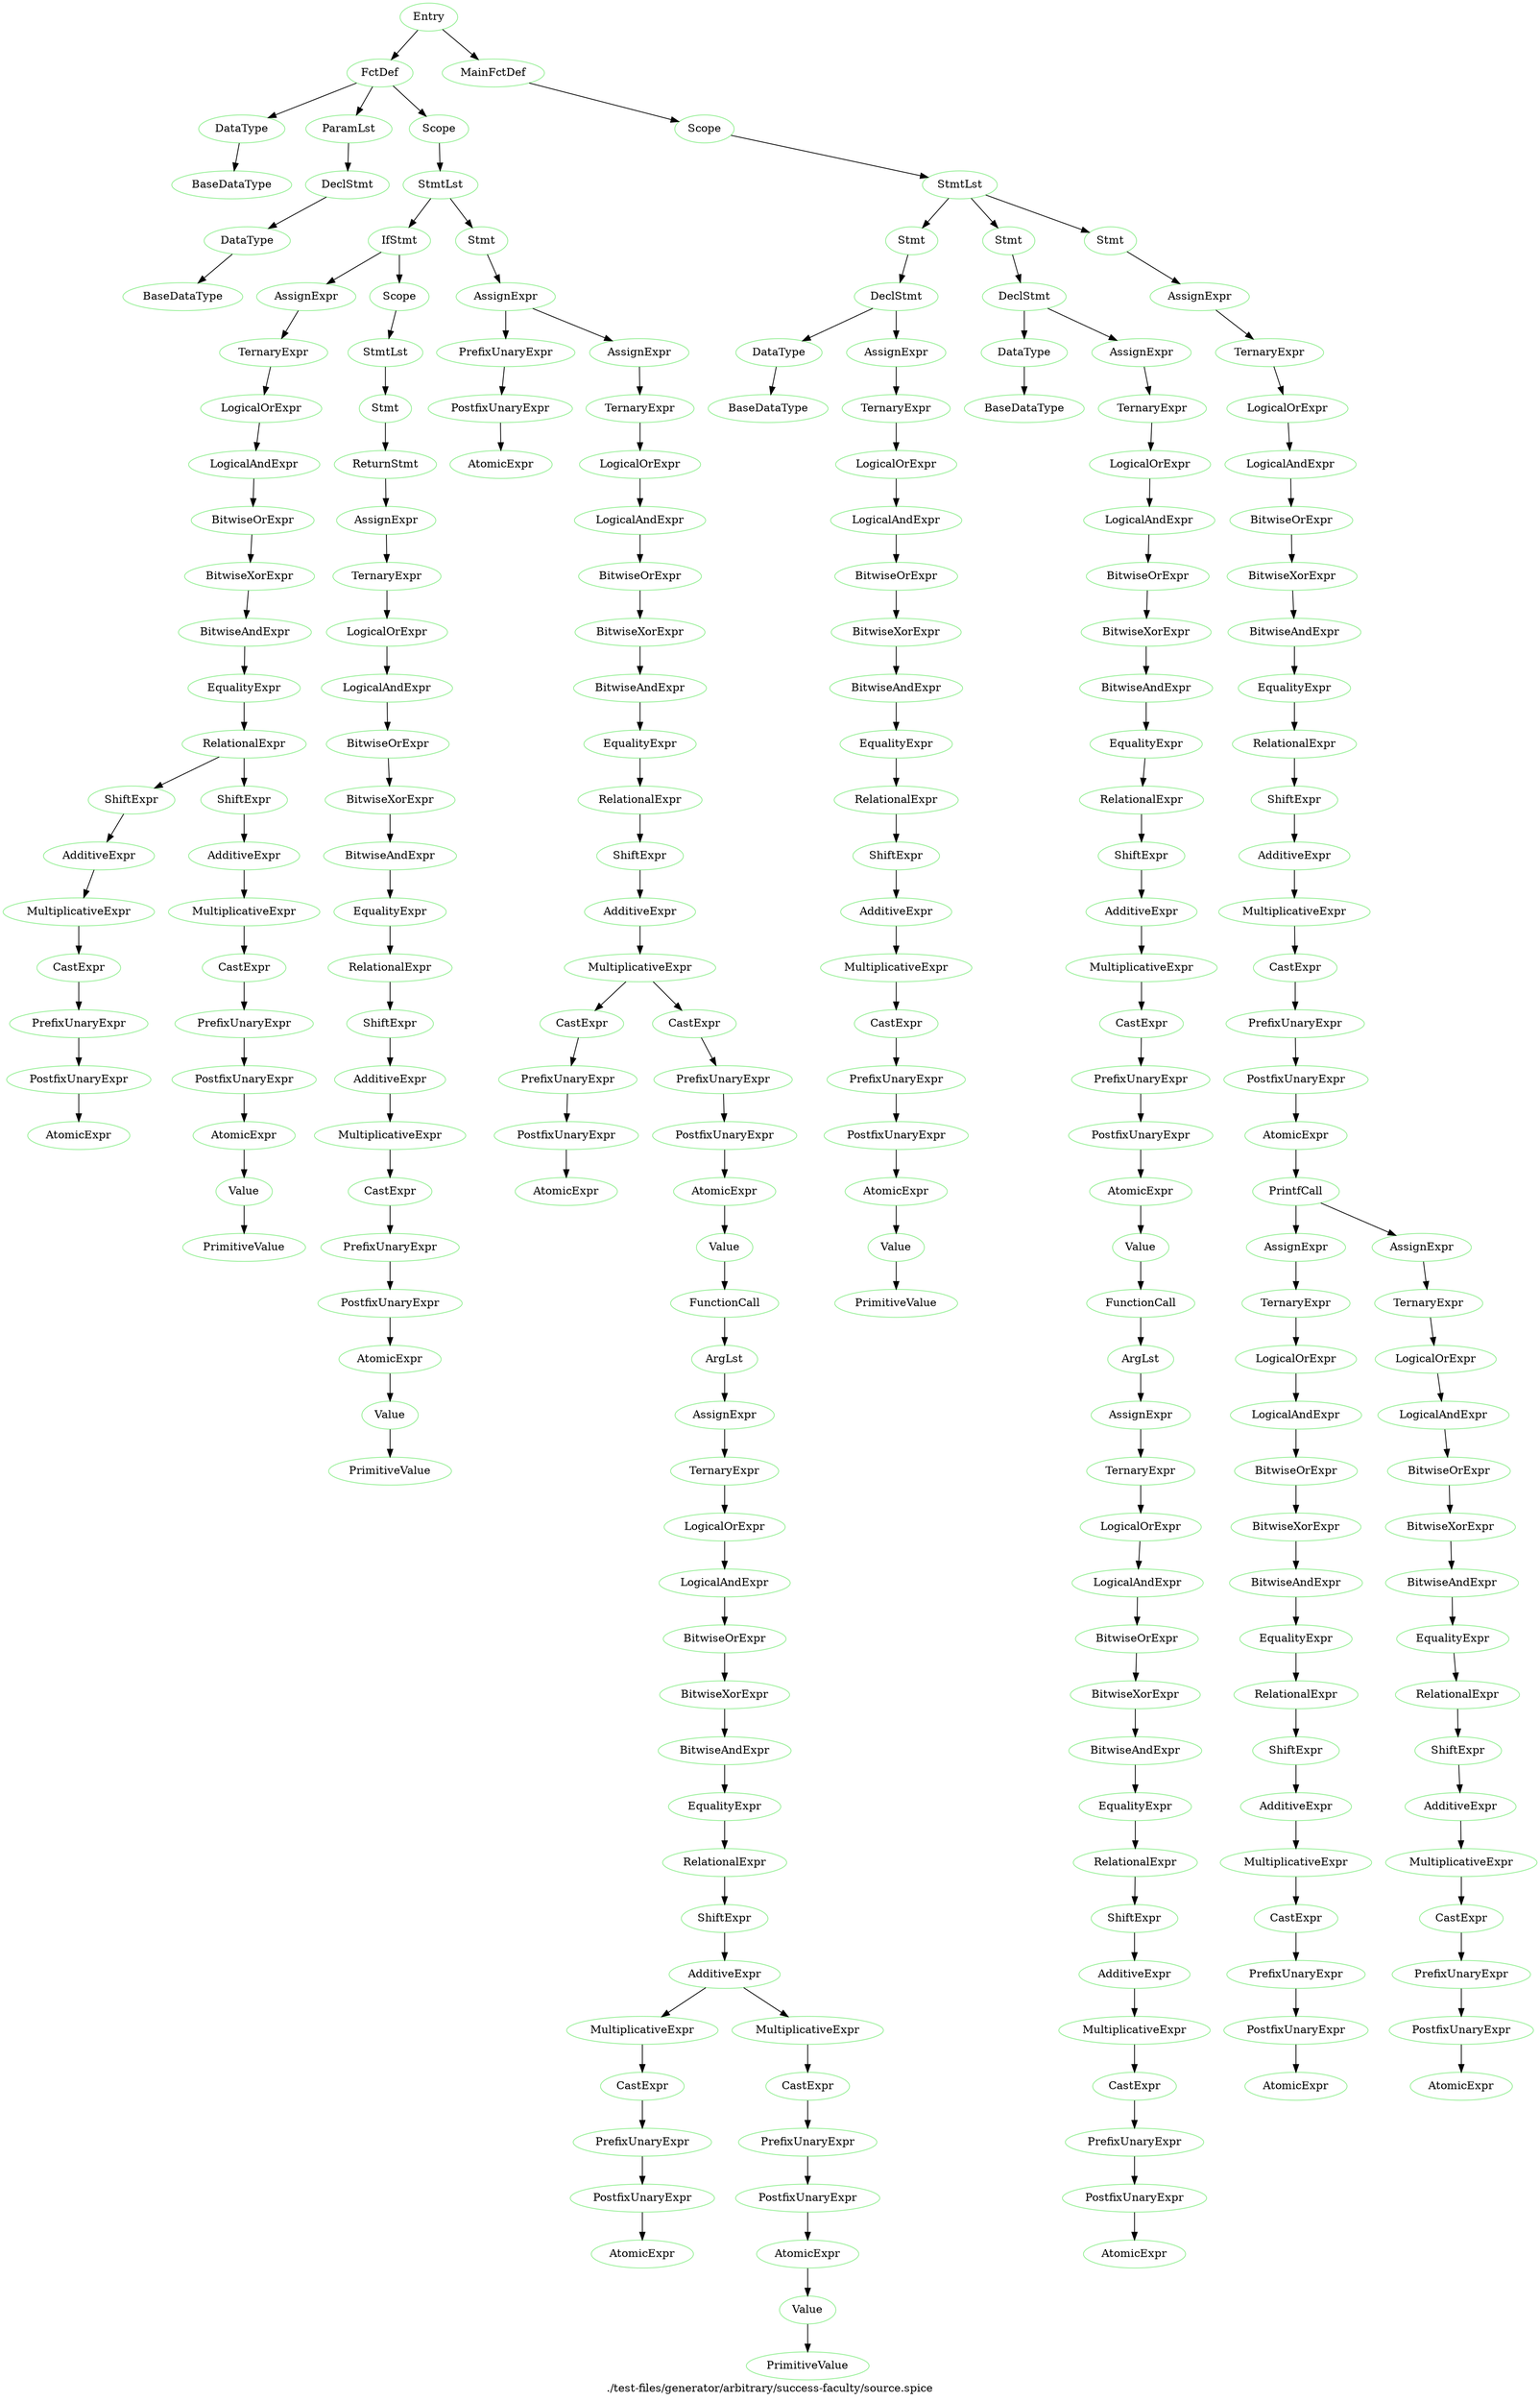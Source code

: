 digraph {
 rankdir="TB";
 label="./test-files/generator/arbitrary/success-faculty/source.spice";
 L1C1_Entry [color="lightgreen",label="Entry"];
 L1C1_FctDef [color="lightgreen",label="FctDef"];
 L1C1_Entry -> L1C1_FctDef;
 L1C3_DataType [color="lightgreen",label="DataType"];
 L1C1_FctDef -> L1C3_DataType;
 L1C3_BaseDataType [color="lightgreen",label="BaseDataType"];
 L1C3_DataType -> L1C3_BaseDataType;
 L1C16_ParamLst [color="lightgreen",label="ParamLst"];
 L1C1_FctDef -> L1C16_ParamLst;
 L1C16_DeclStmt [color="lightgreen",label="DeclStmt"];
 L1C16_ParamLst -> L1C16_DeclStmt;
 L1C16_DataType [color="lightgreen",label="DataType"];
 L1C16_DeclStmt -> L1C16_DataType;
 L1C16_BaseDataType [color="lightgreen",label="BaseDataType"];
 L1C16_DataType -> L1C16_BaseDataType;
 L1C27_Scope [color="lightgreen",label="Scope"];
 L1C1_FctDef -> L1C27_Scope;
 L2C5_StmtLst [color="lightgreen",label="StmtLst"];
 L1C27_Scope -> L2C5_StmtLst;
 L2C5_IfStmt [color="lightgreen",label="IfStmt"];
 L2C5_StmtLst -> L2C5_IfStmt;
 L2C8_AssignExpr [color="lightgreen",label="AssignExpr"];
 L2C5_IfStmt -> L2C8_AssignExpr;
 L2C8_TernaryExpr [color="lightgreen",label="TernaryExpr"];
 L2C8_AssignExpr -> L2C8_TernaryExpr;
 L2C8_LogicalOrExpr [color="lightgreen",label="LogicalOrExpr"];
 L2C8_TernaryExpr -> L2C8_LogicalOrExpr;
 L2C8_LogicalAndExpr [color="lightgreen",label="LogicalAndExpr"];
 L2C8_LogicalOrExpr -> L2C8_LogicalAndExpr;
 L2C8_BitwiseOrExpr [color="lightgreen",label="BitwiseOrExpr"];
 L2C8_LogicalAndExpr -> L2C8_BitwiseOrExpr;
 L2C8_BitwiseXorExpr [color="lightgreen",label="BitwiseXorExpr"];
 L2C8_BitwiseOrExpr -> L2C8_BitwiseXorExpr;
 L2C8_BitwiseAndExpr [color="lightgreen",label="BitwiseAndExpr"];
 L2C8_BitwiseXorExpr -> L2C8_BitwiseAndExpr;
 L2C8_EqualityExpr [color="lightgreen",label="EqualityExpr"];
 L2C8_BitwiseAndExpr -> L2C8_EqualityExpr;
 L2C8_RelationalExpr [color="lightgreen",label="RelationalExpr"];
 L2C8_EqualityExpr -> L2C8_RelationalExpr;
 L2C8_ShiftExpr [color="lightgreen",label="ShiftExpr"];
 L2C8_RelationalExpr -> L2C8_ShiftExpr;
 L2C8_AdditiveExpr [color="lightgreen",label="AdditiveExpr"];
 L2C8_ShiftExpr -> L2C8_AdditiveExpr;
 L2C8_MultiplicativeExpr [color="lightgreen",label="MultiplicativeExpr"];
 L2C8_AdditiveExpr -> L2C8_MultiplicativeExpr;
 L2C8_CastExpr [color="lightgreen",label="CastExpr"];
 L2C8_MultiplicativeExpr -> L2C8_CastExpr;
 L2C8_PrefixUnaryExpr [color="lightgreen",label="PrefixUnaryExpr"];
 L2C8_CastExpr -> L2C8_PrefixUnaryExpr;
 L2C8_PostfixUnaryExpr [color="lightgreen",label="PostfixUnaryExpr"];
 L2C8_PrefixUnaryExpr -> L2C8_PostfixUnaryExpr;
 L2C8_AtomicExpr [color="lightgreen",label="AtomicExpr"];
 L2C8_PostfixUnaryExpr -> L2C8_AtomicExpr;
 L2C16_ShiftExpr [color="lightgreen",label="ShiftExpr"];
 L2C8_RelationalExpr -> L2C16_ShiftExpr;
 L2C16_AdditiveExpr [color="lightgreen",label="AdditiveExpr"];
 L2C16_ShiftExpr -> L2C16_AdditiveExpr;
 L2C16_MultiplicativeExpr [color="lightgreen",label="MultiplicativeExpr"];
 L2C16_AdditiveExpr -> L2C16_MultiplicativeExpr;
 L2C16_CastExpr [color="lightgreen",label="CastExpr"];
 L2C16_MultiplicativeExpr -> L2C16_CastExpr;
 L2C16_PrefixUnaryExpr [color="lightgreen",label="PrefixUnaryExpr"];
 L2C16_CastExpr -> L2C16_PrefixUnaryExpr;
 L2C16_PostfixUnaryExpr [color="lightgreen",label="PostfixUnaryExpr"];
 L2C16_PrefixUnaryExpr -> L2C16_PostfixUnaryExpr;
 L2C16_AtomicExpr [color="lightgreen",label="AtomicExpr"];
 L2C16_PostfixUnaryExpr -> L2C16_AtomicExpr;
 L2C16_Value [color="lightgreen",label="Value"];
 L2C16_AtomicExpr -> L2C16_Value;
 L2C16_PrimitiveValue [color="lightgreen",label="PrimitiveValue"];
 L2C16_Value -> L2C16_PrimitiveValue;
 L2C18_Scope [color="lightgreen",label="Scope"];
 L2C5_IfStmt -> L2C18_Scope;
 L3C9_StmtLst [color="lightgreen",label="StmtLst"];
 L2C18_Scope -> L3C9_StmtLst;
 L3C9_Stmt [color="lightgreen",label="Stmt"];
 L3C9_StmtLst -> L3C9_Stmt;
 L3C9_ReturnStmt [color="lightgreen",label="ReturnStmt"];
 L3C9_Stmt -> L3C9_ReturnStmt;
 L3C16_AssignExpr [color="lightgreen",label="AssignExpr"];
 L3C9_ReturnStmt -> L3C16_AssignExpr;
 L3C16_TernaryExpr [color="lightgreen",label="TernaryExpr"];
 L3C16_AssignExpr -> L3C16_TernaryExpr;
 L3C16_LogicalOrExpr [color="lightgreen",label="LogicalOrExpr"];
 L3C16_TernaryExpr -> L3C16_LogicalOrExpr;
 L3C16_LogicalAndExpr [color="lightgreen",label="LogicalAndExpr"];
 L3C16_LogicalOrExpr -> L3C16_LogicalAndExpr;
 L3C16_BitwiseOrExpr [color="lightgreen",label="BitwiseOrExpr"];
 L3C16_LogicalAndExpr -> L3C16_BitwiseOrExpr;
 L3C16_BitwiseXorExpr [color="lightgreen",label="BitwiseXorExpr"];
 L3C16_BitwiseOrExpr -> L3C16_BitwiseXorExpr;
 L3C16_BitwiseAndExpr [color="lightgreen",label="BitwiseAndExpr"];
 L3C16_BitwiseXorExpr -> L3C16_BitwiseAndExpr;
 L3C16_EqualityExpr [color="lightgreen",label="EqualityExpr"];
 L3C16_BitwiseAndExpr -> L3C16_EqualityExpr;
 L3C16_RelationalExpr [color="lightgreen",label="RelationalExpr"];
 L3C16_EqualityExpr -> L3C16_RelationalExpr;
 L3C16_ShiftExpr [color="lightgreen",label="ShiftExpr"];
 L3C16_RelationalExpr -> L3C16_ShiftExpr;
 L3C16_AdditiveExpr [color="lightgreen",label="AdditiveExpr"];
 L3C16_ShiftExpr -> L3C16_AdditiveExpr;
 L3C16_MultiplicativeExpr [color="lightgreen",label="MultiplicativeExpr"];
 L3C16_AdditiveExpr -> L3C16_MultiplicativeExpr;
 L3C16_CastExpr [color="lightgreen",label="CastExpr"];
 L3C16_MultiplicativeExpr -> L3C16_CastExpr;
 L3C16_PrefixUnaryExpr [color="lightgreen",label="PrefixUnaryExpr"];
 L3C16_CastExpr -> L3C16_PrefixUnaryExpr;
 L3C16_PostfixUnaryExpr [color="lightgreen",label="PostfixUnaryExpr"];
 L3C16_PrefixUnaryExpr -> L3C16_PostfixUnaryExpr;
 L3C16_AtomicExpr [color="lightgreen",label="AtomicExpr"];
 L3C16_PostfixUnaryExpr -> L3C16_AtomicExpr;
 L3C16_Value [color="lightgreen",label="Value"];
 L3C16_AtomicExpr -> L3C16_Value;
 L3C16_PrimitiveValue [color="lightgreen",label="PrimitiveValue"];
 L3C16_Value -> L3C16_PrimitiveValue;
 L5C5_Stmt [color="lightgreen",label="Stmt"];
 L2C5_StmtLst -> L5C5_Stmt;
 L5C5_AssignExpr [color="lightgreen",label="AssignExpr"];
 L5C5_Stmt -> L5C5_AssignExpr;
 L5C5_PrefixUnaryExpr [color="lightgreen",label="PrefixUnaryExpr"];
 L5C5_AssignExpr -> L5C5_PrefixUnaryExpr;
 L5C5_PostfixUnaryExpr [color="lightgreen",label="PostfixUnaryExpr"];
 L5C5_PrefixUnaryExpr -> L5C5_PostfixUnaryExpr;
 L5C5_AtomicExpr [color="lightgreen",label="AtomicExpr"];
 L5C5_PostfixUnaryExpr -> L5C5_AtomicExpr;
 L5C14_AssignExpr [color="lightgreen",label="AssignExpr"];
 L5C5_AssignExpr -> L5C14_AssignExpr;
 L5C14_TernaryExpr [color="lightgreen",label="TernaryExpr"];
 L5C14_AssignExpr -> L5C14_TernaryExpr;
 L5C14_LogicalOrExpr [color="lightgreen",label="LogicalOrExpr"];
 L5C14_TernaryExpr -> L5C14_LogicalOrExpr;
 L5C14_LogicalAndExpr [color="lightgreen",label="LogicalAndExpr"];
 L5C14_LogicalOrExpr -> L5C14_LogicalAndExpr;
 L5C14_BitwiseOrExpr [color="lightgreen",label="BitwiseOrExpr"];
 L5C14_LogicalAndExpr -> L5C14_BitwiseOrExpr;
 L5C14_BitwiseXorExpr [color="lightgreen",label="BitwiseXorExpr"];
 L5C14_BitwiseOrExpr -> L5C14_BitwiseXorExpr;
 L5C14_BitwiseAndExpr [color="lightgreen",label="BitwiseAndExpr"];
 L5C14_BitwiseXorExpr -> L5C14_BitwiseAndExpr;
 L5C14_EqualityExpr [color="lightgreen",label="EqualityExpr"];
 L5C14_BitwiseAndExpr -> L5C14_EqualityExpr;
 L5C14_RelationalExpr [color="lightgreen",label="RelationalExpr"];
 L5C14_EqualityExpr -> L5C14_RelationalExpr;
 L5C14_ShiftExpr [color="lightgreen",label="ShiftExpr"];
 L5C14_RelationalExpr -> L5C14_ShiftExpr;
 L5C14_AdditiveExpr [color="lightgreen",label="AdditiveExpr"];
 L5C14_ShiftExpr -> L5C14_AdditiveExpr;
 L5C14_MultiplicativeExpr [color="lightgreen",label="MultiplicativeExpr"];
 L5C14_AdditiveExpr -> L5C14_MultiplicativeExpr;
 L5C14_CastExpr [color="lightgreen",label="CastExpr"];
 L5C14_MultiplicativeExpr -> L5C14_CastExpr;
 L5C14_PrefixUnaryExpr [color="lightgreen",label="PrefixUnaryExpr"];
 L5C14_CastExpr -> L5C14_PrefixUnaryExpr;
 L5C14_PostfixUnaryExpr [color="lightgreen",label="PostfixUnaryExpr"];
 L5C14_PrefixUnaryExpr -> L5C14_PostfixUnaryExpr;
 L5C14_AtomicExpr [color="lightgreen",label="AtomicExpr"];
 L5C14_PostfixUnaryExpr -> L5C14_AtomicExpr;
 L5C22_CastExpr [color="lightgreen",label="CastExpr"];
 L5C14_MultiplicativeExpr -> L5C22_CastExpr;
 L5C22_PrefixUnaryExpr [color="lightgreen",label="PrefixUnaryExpr"];
 L5C22_CastExpr -> L5C22_PrefixUnaryExpr;
 L5C22_PostfixUnaryExpr [color="lightgreen",label="PostfixUnaryExpr"];
 L5C22_PrefixUnaryExpr -> L5C22_PostfixUnaryExpr;
 L5C22_AtomicExpr [color="lightgreen",label="AtomicExpr"];
 L5C22_PostfixUnaryExpr -> L5C22_AtomicExpr;
 L5C22_Value [color="lightgreen",label="Value"];
 L5C22_AtomicExpr -> L5C22_Value;
 L5C22_FunctionCall [color="lightgreen",label="FunctionCall"];
 L5C22_Value -> L5C22_FunctionCall;
 L5C30_ArgLst [color="lightgreen",label="ArgLst"];
 L5C22_FunctionCall -> L5C30_ArgLst;
 L5C30_AssignExpr [color="lightgreen",label="AssignExpr"];
 L5C30_ArgLst -> L5C30_AssignExpr;
 L5C30_TernaryExpr [color="lightgreen",label="TernaryExpr"];
 L5C30_AssignExpr -> L5C30_TernaryExpr;
 L5C30_LogicalOrExpr [color="lightgreen",label="LogicalOrExpr"];
 L5C30_TernaryExpr -> L5C30_LogicalOrExpr;
 L5C30_LogicalAndExpr [color="lightgreen",label="LogicalAndExpr"];
 L5C30_LogicalOrExpr -> L5C30_LogicalAndExpr;
 L5C30_BitwiseOrExpr [color="lightgreen",label="BitwiseOrExpr"];
 L5C30_LogicalAndExpr -> L5C30_BitwiseOrExpr;
 L5C30_BitwiseXorExpr [color="lightgreen",label="BitwiseXorExpr"];
 L5C30_BitwiseOrExpr -> L5C30_BitwiseXorExpr;
 L5C30_BitwiseAndExpr [color="lightgreen",label="BitwiseAndExpr"];
 L5C30_BitwiseXorExpr -> L5C30_BitwiseAndExpr;
 L5C30_EqualityExpr [color="lightgreen",label="EqualityExpr"];
 L5C30_BitwiseAndExpr -> L5C30_EqualityExpr;
 L5C30_RelationalExpr [color="lightgreen",label="RelationalExpr"];
 L5C30_EqualityExpr -> L5C30_RelationalExpr;
 L5C30_ShiftExpr [color="lightgreen",label="ShiftExpr"];
 L5C30_RelationalExpr -> L5C30_ShiftExpr;
 L5C30_AdditiveExpr [color="lightgreen",label="AdditiveExpr"];
 L5C30_ShiftExpr -> L5C30_AdditiveExpr;
 L5C30_MultiplicativeExpr [color="lightgreen",label="MultiplicativeExpr"];
 L5C30_AdditiveExpr -> L5C30_MultiplicativeExpr;
 L5C30_CastExpr [color="lightgreen",label="CastExpr"];
 L5C30_MultiplicativeExpr -> L5C30_CastExpr;
 L5C30_PrefixUnaryExpr [color="lightgreen",label="PrefixUnaryExpr"];
 L5C30_CastExpr -> L5C30_PrefixUnaryExpr;
 L5C30_PostfixUnaryExpr [color="lightgreen",label="PostfixUnaryExpr"];
 L5C30_PrefixUnaryExpr -> L5C30_PostfixUnaryExpr;
 L5C30_AtomicExpr [color="lightgreen",label="AtomicExpr"];
 L5C30_PostfixUnaryExpr -> L5C30_AtomicExpr;
 L5C38_MultiplicativeExpr [color="lightgreen",label="MultiplicativeExpr"];
 L5C30_AdditiveExpr -> L5C38_MultiplicativeExpr;
 L5C38_CastExpr [color="lightgreen",label="CastExpr"];
 L5C38_MultiplicativeExpr -> L5C38_CastExpr;
 L5C38_PrefixUnaryExpr [color="lightgreen",label="PrefixUnaryExpr"];
 L5C38_CastExpr -> L5C38_PrefixUnaryExpr;
 L5C38_PostfixUnaryExpr [color="lightgreen",label="PostfixUnaryExpr"];
 L5C38_PrefixUnaryExpr -> L5C38_PostfixUnaryExpr;
 L5C38_AtomicExpr [color="lightgreen",label="AtomicExpr"];
 L5C38_PostfixUnaryExpr -> L5C38_AtomicExpr;
 L5C38_Value [color="lightgreen",label="Value"];
 L5C38_AtomicExpr -> L5C38_Value;
 L5C38_PrimitiveValue [color="lightgreen",label="PrimitiveValue"];
 L5C38_Value -> L5C38_PrimitiveValue;
 L8C1_MainFctDef [color="lightgreen",label="MainFctDef"];
 L1C1_Entry -> L8C1_MainFctDef;
 L8C15_Scope [color="lightgreen",label="Scope"];
 L8C1_MainFctDef -> L8C15_Scope;
 L9C5_StmtLst [color="lightgreen",label="StmtLst"];
 L8C15_Scope -> L9C5_StmtLst;
 L9C5_Stmt [color="lightgreen",label="Stmt"];
 L9C5_StmtLst -> L9C5_Stmt;
 L9C5_DeclStmt [color="lightgreen",label="DeclStmt"];
 L9C5_Stmt -> L9C5_DeclStmt;
 L9C5_DataType [color="lightgreen",label="DataType"];
 L9C5_DeclStmt -> L9C5_DataType;
 L9C5_BaseDataType [color="lightgreen",label="BaseDataType"];
 L9C5_DataType -> L9C5_BaseDataType;
 L9C17_AssignExpr [color="lightgreen",label="AssignExpr"];
 L9C5_DeclStmt -> L9C17_AssignExpr;
 L9C17_TernaryExpr [color="lightgreen",label="TernaryExpr"];
 L9C17_AssignExpr -> L9C17_TernaryExpr;
 L9C17_LogicalOrExpr [color="lightgreen",label="LogicalOrExpr"];
 L9C17_TernaryExpr -> L9C17_LogicalOrExpr;
 L9C17_LogicalAndExpr [color="lightgreen",label="LogicalAndExpr"];
 L9C17_LogicalOrExpr -> L9C17_LogicalAndExpr;
 L9C17_BitwiseOrExpr [color="lightgreen",label="BitwiseOrExpr"];
 L9C17_LogicalAndExpr -> L9C17_BitwiseOrExpr;
 L9C17_BitwiseXorExpr [color="lightgreen",label="BitwiseXorExpr"];
 L9C17_BitwiseOrExpr -> L9C17_BitwiseXorExpr;
 L9C17_BitwiseAndExpr [color="lightgreen",label="BitwiseAndExpr"];
 L9C17_BitwiseXorExpr -> L9C17_BitwiseAndExpr;
 L9C17_EqualityExpr [color="lightgreen",label="EqualityExpr"];
 L9C17_BitwiseAndExpr -> L9C17_EqualityExpr;
 L9C17_RelationalExpr [color="lightgreen",label="RelationalExpr"];
 L9C17_EqualityExpr -> L9C17_RelationalExpr;
 L9C17_ShiftExpr [color="lightgreen",label="ShiftExpr"];
 L9C17_RelationalExpr -> L9C17_ShiftExpr;
 L9C17_AdditiveExpr [color="lightgreen",label="AdditiveExpr"];
 L9C17_ShiftExpr -> L9C17_AdditiveExpr;
 L9C17_MultiplicativeExpr [color="lightgreen",label="MultiplicativeExpr"];
 L9C17_AdditiveExpr -> L9C17_MultiplicativeExpr;
 L9C17_CastExpr [color="lightgreen",label="CastExpr"];
 L9C17_MultiplicativeExpr -> L9C17_CastExpr;
 L9C17_PrefixUnaryExpr [color="lightgreen",label="PrefixUnaryExpr"];
 L9C17_CastExpr -> L9C17_PrefixUnaryExpr;
 L9C17_PostfixUnaryExpr [color="lightgreen",label="PostfixUnaryExpr"];
 L9C17_PrefixUnaryExpr -> L9C17_PostfixUnaryExpr;
 L9C17_AtomicExpr [color="lightgreen",label="AtomicExpr"];
 L9C17_PostfixUnaryExpr -> L9C17_AtomicExpr;
 L9C17_Value [color="lightgreen",label="Value"];
 L9C17_AtomicExpr -> L9C17_Value;
 L9C17_PrimitiveValue [color="lightgreen",label="PrimitiveValue"];
 L9C17_Value -> L9C17_PrimitiveValue;
 L10C5_Stmt [color="lightgreen",label="Stmt"];
 L9C5_StmtLst -> L10C5_Stmt;
 L10C5_DeclStmt [color="lightgreen",label="DeclStmt"];
 L10C5_Stmt -> L10C5_DeclStmt;
 L10C5_DataType [color="lightgreen",label="DataType"];
 L10C5_DeclStmt -> L10C5_DataType;
 L10C5_BaseDataType [color="lightgreen",label="BaseDataType"];
 L10C5_DataType -> L10C5_BaseDataType;
 L10C19_AssignExpr [color="lightgreen",label="AssignExpr"];
 L10C5_DeclStmt -> L10C19_AssignExpr;
 L10C19_TernaryExpr [color="lightgreen",label="TernaryExpr"];
 L10C19_AssignExpr -> L10C19_TernaryExpr;
 L10C19_LogicalOrExpr [color="lightgreen",label="LogicalOrExpr"];
 L10C19_TernaryExpr -> L10C19_LogicalOrExpr;
 L10C19_LogicalAndExpr [color="lightgreen",label="LogicalAndExpr"];
 L10C19_LogicalOrExpr -> L10C19_LogicalAndExpr;
 L10C19_BitwiseOrExpr [color="lightgreen",label="BitwiseOrExpr"];
 L10C19_LogicalAndExpr -> L10C19_BitwiseOrExpr;
 L10C19_BitwiseXorExpr [color="lightgreen",label="BitwiseXorExpr"];
 L10C19_BitwiseOrExpr -> L10C19_BitwiseXorExpr;
 L10C19_BitwiseAndExpr [color="lightgreen",label="BitwiseAndExpr"];
 L10C19_BitwiseXorExpr -> L10C19_BitwiseAndExpr;
 L10C19_EqualityExpr [color="lightgreen",label="EqualityExpr"];
 L10C19_BitwiseAndExpr -> L10C19_EqualityExpr;
 L10C19_RelationalExpr [color="lightgreen",label="RelationalExpr"];
 L10C19_EqualityExpr -> L10C19_RelationalExpr;
 L10C19_ShiftExpr [color="lightgreen",label="ShiftExpr"];
 L10C19_RelationalExpr -> L10C19_ShiftExpr;
 L10C19_AdditiveExpr [color="lightgreen",label="AdditiveExpr"];
 L10C19_ShiftExpr -> L10C19_AdditiveExpr;
 L10C19_MultiplicativeExpr [color="lightgreen",label="MultiplicativeExpr"];
 L10C19_AdditiveExpr -> L10C19_MultiplicativeExpr;
 L10C19_CastExpr [color="lightgreen",label="CastExpr"];
 L10C19_MultiplicativeExpr -> L10C19_CastExpr;
 L10C19_PrefixUnaryExpr [color="lightgreen",label="PrefixUnaryExpr"];
 L10C19_CastExpr -> L10C19_PrefixUnaryExpr;
 L10C19_PostfixUnaryExpr [color="lightgreen",label="PostfixUnaryExpr"];
 L10C19_PrefixUnaryExpr -> L10C19_PostfixUnaryExpr;
 L10C19_AtomicExpr [color="lightgreen",label="AtomicExpr"];
 L10C19_PostfixUnaryExpr -> L10C19_AtomicExpr;
 L10C19_Value [color="lightgreen",label="Value"];
 L10C19_AtomicExpr -> L10C19_Value;
 L10C19_FunctionCall [color="lightgreen",label="FunctionCall"];
 L10C19_Value -> L10C19_FunctionCall;
 L10C27_ArgLst [color="lightgreen",label="ArgLst"];
 L10C19_FunctionCall -> L10C27_ArgLst;
 L10C27_AssignExpr [color="lightgreen",label="AssignExpr"];
 L10C27_ArgLst -> L10C27_AssignExpr;
 L10C27_TernaryExpr [color="lightgreen",label="TernaryExpr"];
 L10C27_AssignExpr -> L10C27_TernaryExpr;
 L10C27_LogicalOrExpr [color="lightgreen",label="LogicalOrExpr"];
 L10C27_TernaryExpr -> L10C27_LogicalOrExpr;
 L10C27_LogicalAndExpr [color="lightgreen",label="LogicalAndExpr"];
 L10C27_LogicalOrExpr -> L10C27_LogicalAndExpr;
 L10C27_BitwiseOrExpr [color="lightgreen",label="BitwiseOrExpr"];
 L10C27_LogicalAndExpr -> L10C27_BitwiseOrExpr;
 L10C27_BitwiseXorExpr [color="lightgreen",label="BitwiseXorExpr"];
 L10C27_BitwiseOrExpr -> L10C27_BitwiseXorExpr;
 L10C27_BitwiseAndExpr [color="lightgreen",label="BitwiseAndExpr"];
 L10C27_BitwiseXorExpr -> L10C27_BitwiseAndExpr;
 L10C27_EqualityExpr [color="lightgreen",label="EqualityExpr"];
 L10C27_BitwiseAndExpr -> L10C27_EqualityExpr;
 L10C27_RelationalExpr [color="lightgreen",label="RelationalExpr"];
 L10C27_EqualityExpr -> L10C27_RelationalExpr;
 L10C27_ShiftExpr [color="lightgreen",label="ShiftExpr"];
 L10C27_RelationalExpr -> L10C27_ShiftExpr;
 L10C27_AdditiveExpr [color="lightgreen",label="AdditiveExpr"];
 L10C27_ShiftExpr -> L10C27_AdditiveExpr;
 L10C27_MultiplicativeExpr [color="lightgreen",label="MultiplicativeExpr"];
 L10C27_AdditiveExpr -> L10C27_MultiplicativeExpr;
 L10C27_CastExpr [color="lightgreen",label="CastExpr"];
 L10C27_MultiplicativeExpr -> L10C27_CastExpr;
 L10C27_PrefixUnaryExpr [color="lightgreen",label="PrefixUnaryExpr"];
 L10C27_CastExpr -> L10C27_PrefixUnaryExpr;
 L10C27_PostfixUnaryExpr [color="lightgreen",label="PostfixUnaryExpr"];
 L10C27_PrefixUnaryExpr -> L10C27_PostfixUnaryExpr;
 L10C27_AtomicExpr [color="lightgreen",label="AtomicExpr"];
 L10C27_PostfixUnaryExpr -> L10C27_AtomicExpr;
 L11C5_Stmt [color="lightgreen",label="Stmt"];
 L9C5_StmtLst -> L11C5_Stmt;
 L11C5_AssignExpr [color="lightgreen",label="AssignExpr"];
 L11C5_Stmt -> L11C5_AssignExpr;
 L11C5_TernaryExpr [color="lightgreen",label="TernaryExpr"];
 L11C5_AssignExpr -> L11C5_TernaryExpr;
 L11C5_LogicalOrExpr [color="lightgreen",label="LogicalOrExpr"];
 L11C5_TernaryExpr -> L11C5_LogicalOrExpr;
 L11C5_LogicalAndExpr [color="lightgreen",label="LogicalAndExpr"];
 L11C5_LogicalOrExpr -> L11C5_LogicalAndExpr;
 L11C5_BitwiseOrExpr [color="lightgreen",label="BitwiseOrExpr"];
 L11C5_LogicalAndExpr -> L11C5_BitwiseOrExpr;
 L11C5_BitwiseXorExpr [color="lightgreen",label="BitwiseXorExpr"];
 L11C5_BitwiseOrExpr -> L11C5_BitwiseXorExpr;
 L11C5_BitwiseAndExpr [color="lightgreen",label="BitwiseAndExpr"];
 L11C5_BitwiseXorExpr -> L11C5_BitwiseAndExpr;
 L11C5_EqualityExpr [color="lightgreen",label="EqualityExpr"];
 L11C5_BitwiseAndExpr -> L11C5_EqualityExpr;
 L11C5_RelationalExpr [color="lightgreen",label="RelationalExpr"];
 L11C5_EqualityExpr -> L11C5_RelationalExpr;
 L11C5_ShiftExpr [color="lightgreen",label="ShiftExpr"];
 L11C5_RelationalExpr -> L11C5_ShiftExpr;
 L11C5_AdditiveExpr [color="lightgreen",label="AdditiveExpr"];
 L11C5_ShiftExpr -> L11C5_AdditiveExpr;
 L11C5_MultiplicativeExpr [color="lightgreen",label="MultiplicativeExpr"];
 L11C5_AdditiveExpr -> L11C5_MultiplicativeExpr;
 L11C5_CastExpr [color="lightgreen",label="CastExpr"];
 L11C5_MultiplicativeExpr -> L11C5_CastExpr;
 L11C5_PrefixUnaryExpr [color="lightgreen",label="PrefixUnaryExpr"];
 L11C5_CastExpr -> L11C5_PrefixUnaryExpr;
 L11C5_PostfixUnaryExpr [color="lightgreen",label="PostfixUnaryExpr"];
 L11C5_PrefixUnaryExpr -> L11C5_PostfixUnaryExpr;
 L11C5_AtomicExpr [color="lightgreen",label="AtomicExpr"];
 L11C5_PostfixUnaryExpr -> L11C5_AtomicExpr;
 L11C5_PrintfCall [color="lightgreen",label="PrintfCall"];
 L11C5_AtomicExpr -> L11C5_PrintfCall;
 L11C36_AssignExpr [color="lightgreen",label="AssignExpr"];
 L11C5_PrintfCall -> L11C36_AssignExpr;
 L11C36_TernaryExpr [color="lightgreen",label="TernaryExpr"];
 L11C36_AssignExpr -> L11C36_TernaryExpr;
 L11C36_LogicalOrExpr [color="lightgreen",label="LogicalOrExpr"];
 L11C36_TernaryExpr -> L11C36_LogicalOrExpr;
 L11C36_LogicalAndExpr [color="lightgreen",label="LogicalAndExpr"];
 L11C36_LogicalOrExpr -> L11C36_LogicalAndExpr;
 L11C36_BitwiseOrExpr [color="lightgreen",label="BitwiseOrExpr"];
 L11C36_LogicalAndExpr -> L11C36_BitwiseOrExpr;
 L11C36_BitwiseXorExpr [color="lightgreen",label="BitwiseXorExpr"];
 L11C36_BitwiseOrExpr -> L11C36_BitwiseXorExpr;
 L11C36_BitwiseAndExpr [color="lightgreen",label="BitwiseAndExpr"];
 L11C36_BitwiseXorExpr -> L11C36_BitwiseAndExpr;
 L11C36_EqualityExpr [color="lightgreen",label="EqualityExpr"];
 L11C36_BitwiseAndExpr -> L11C36_EqualityExpr;
 L11C36_RelationalExpr [color="lightgreen",label="RelationalExpr"];
 L11C36_EqualityExpr -> L11C36_RelationalExpr;
 L11C36_ShiftExpr [color="lightgreen",label="ShiftExpr"];
 L11C36_RelationalExpr -> L11C36_ShiftExpr;
 L11C36_AdditiveExpr [color="lightgreen",label="AdditiveExpr"];
 L11C36_ShiftExpr -> L11C36_AdditiveExpr;
 L11C36_MultiplicativeExpr [color="lightgreen",label="MultiplicativeExpr"];
 L11C36_AdditiveExpr -> L11C36_MultiplicativeExpr;
 L11C36_CastExpr [color="lightgreen",label="CastExpr"];
 L11C36_MultiplicativeExpr -> L11C36_CastExpr;
 L11C36_PrefixUnaryExpr [color="lightgreen",label="PrefixUnaryExpr"];
 L11C36_CastExpr -> L11C36_PrefixUnaryExpr;
 L11C36_PostfixUnaryExpr [color="lightgreen",label="PostfixUnaryExpr"];
 L11C36_PrefixUnaryExpr -> L11C36_PostfixUnaryExpr;
 L11C36_AtomicExpr [color="lightgreen",label="AtomicExpr"];
 L11C36_PostfixUnaryExpr -> L11C36_AtomicExpr;
 L11C43_AssignExpr [color="lightgreen",label="AssignExpr"];
 L11C5_PrintfCall -> L11C43_AssignExpr;
 L11C43_TernaryExpr [color="lightgreen",label="TernaryExpr"];
 L11C43_AssignExpr -> L11C43_TernaryExpr;
 L11C43_LogicalOrExpr [color="lightgreen",label="LogicalOrExpr"];
 L11C43_TernaryExpr -> L11C43_LogicalOrExpr;
 L11C43_LogicalAndExpr [color="lightgreen",label="LogicalAndExpr"];
 L11C43_LogicalOrExpr -> L11C43_LogicalAndExpr;
 L11C43_BitwiseOrExpr [color="lightgreen",label="BitwiseOrExpr"];
 L11C43_LogicalAndExpr -> L11C43_BitwiseOrExpr;
 L11C43_BitwiseXorExpr [color="lightgreen",label="BitwiseXorExpr"];
 L11C43_BitwiseOrExpr -> L11C43_BitwiseXorExpr;
 L11C43_BitwiseAndExpr [color="lightgreen",label="BitwiseAndExpr"];
 L11C43_BitwiseXorExpr -> L11C43_BitwiseAndExpr;
 L11C43_EqualityExpr [color="lightgreen",label="EqualityExpr"];
 L11C43_BitwiseAndExpr -> L11C43_EqualityExpr;
 L11C43_RelationalExpr [color="lightgreen",label="RelationalExpr"];
 L11C43_EqualityExpr -> L11C43_RelationalExpr;
 L11C43_ShiftExpr [color="lightgreen",label="ShiftExpr"];
 L11C43_RelationalExpr -> L11C43_ShiftExpr;
 L11C43_AdditiveExpr [color="lightgreen",label="AdditiveExpr"];
 L11C43_ShiftExpr -> L11C43_AdditiveExpr;
 L11C43_MultiplicativeExpr [color="lightgreen",label="MultiplicativeExpr"];
 L11C43_AdditiveExpr -> L11C43_MultiplicativeExpr;
 L11C43_CastExpr [color="lightgreen",label="CastExpr"];
 L11C43_MultiplicativeExpr -> L11C43_CastExpr;
 L11C43_PrefixUnaryExpr [color="lightgreen",label="PrefixUnaryExpr"];
 L11C43_CastExpr -> L11C43_PrefixUnaryExpr;
 L11C43_PostfixUnaryExpr [color="lightgreen",label="PostfixUnaryExpr"];
 L11C43_PrefixUnaryExpr -> L11C43_PostfixUnaryExpr;
 L11C43_AtomicExpr [color="lightgreen",label="AtomicExpr"];
 L11C43_PostfixUnaryExpr -> L11C43_AtomicExpr;
}